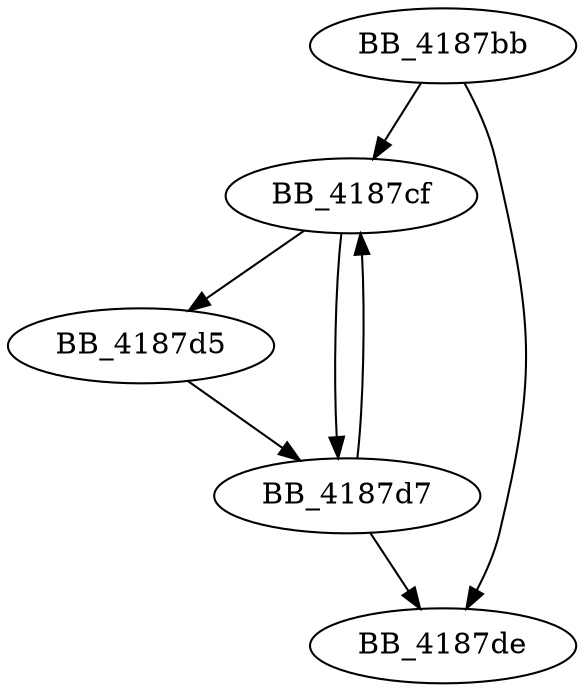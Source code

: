 DiGraph sub_4187BB{
BB_4187bb->BB_4187cf
BB_4187bb->BB_4187de
BB_4187cf->BB_4187d5
BB_4187cf->BB_4187d7
BB_4187d5->BB_4187d7
BB_4187d7->BB_4187cf
BB_4187d7->BB_4187de
}
